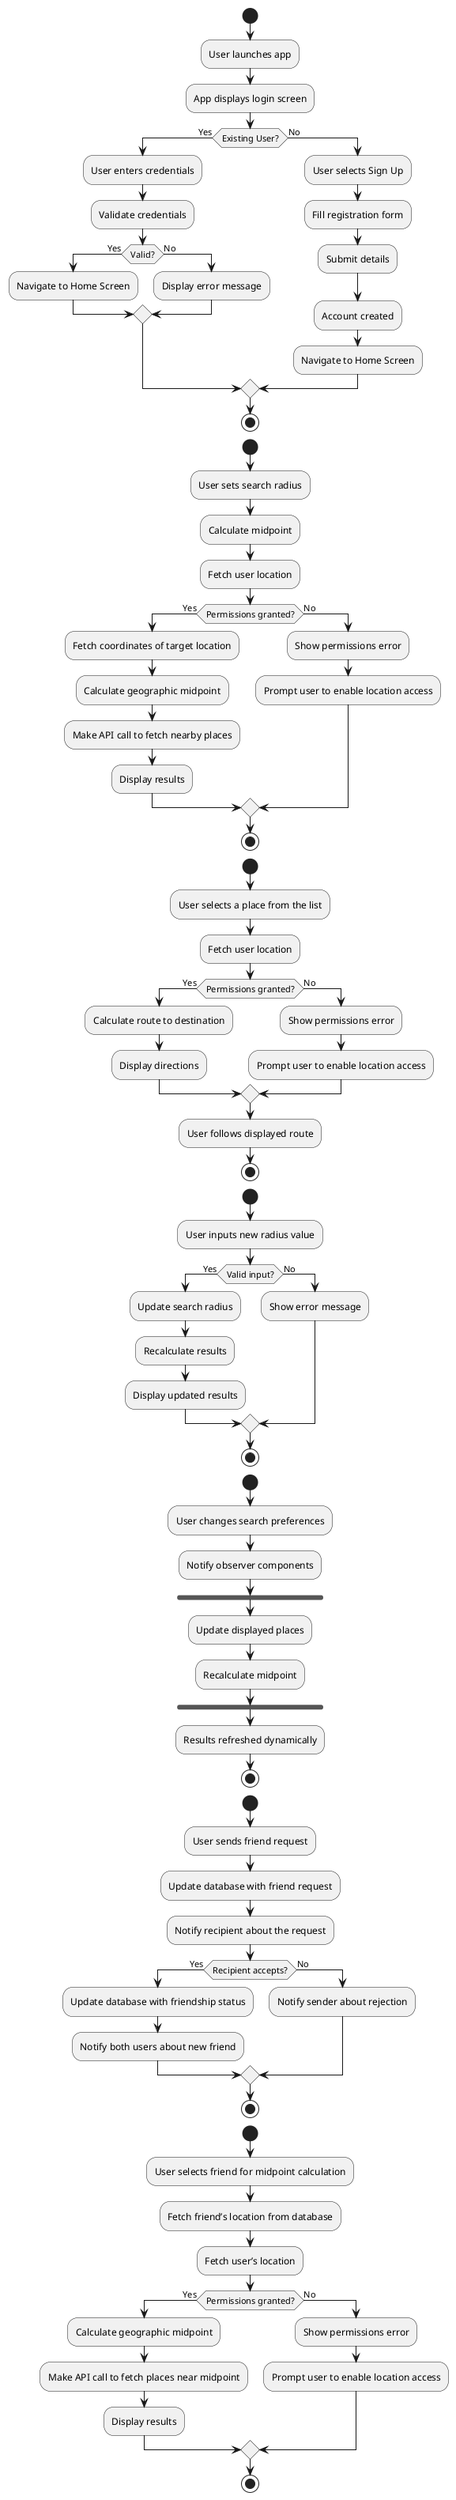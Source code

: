 @startuml

' Diagram 1: User Logging into the App
start
:User launches app;
:App displays login screen;
if (Existing User?) then (Yes)
  :User enters credentials;
  :Validate credentials;
  if (Valid?) then (Yes)
    :Navigate to Home Screen;
  else (No)
    :Display error message;
  endif
else (No)
  :User selects Sign Up;
  :Fill registration form;
  :Submit details;
  :Account created;
  :Navigate to Home Screen;
endif
stop

' Diagram 2: Fetching Nearby Places Based on Midpoint
start
:User sets search radius;
:Calculate midpoint;
:Fetch user location;
if (Permissions granted?) then (Yes)
  :Fetch coordinates of target location;
  :Calculate geographic midpoint;
  :Make API call to fetch nearby places;
  :Display results;
else (No)
  :Show permissions error;
  :Prompt user to enable location access;
endif
stop

' Diagram 3: Navigating to a Selected Place
start
:User selects a place from the list;
:Fetch user location;
if (Permissions granted?) then (Yes)
  :Calculate route to destination;
  :Display directions;
else (No)
  :Show permissions error;
  :Prompt user to enable location access;
endif
:User follows displayed route;
stop

' Diagram 4: Adjusting Search Radius
start
:User inputs new radius value;
if (Valid input?) then (Yes)
  :Update search radius;
  :Recalculate results;
  :Display updated results;
else (No)
  :Show error message;
endif
stop

' Diagram 5: Observer Pattern - Dynamic Updates
start
:User changes search preferences;
:Notify observer components;
fork
  :Update displayed places;
  :Recalculate midpoint;
end fork
:Results refreshed dynamically;
stop

' Diagram 6: Friend Request Management
start
:User sends friend request;
:Update database with friend request;
:Notify recipient about the request;
if (Recipient accepts?) then (Yes)
  :Update database with friendship status;
  :Notify both users about new friend;
else (No)
  :Notify sender about rejection;
endif
stop

' Diagram 7: Midpoint Calculation for Friends
start
:User selects friend for midpoint calculation;
:Fetch friend’s location from database;
:Fetch user’s location;
if (Permissions granted?) then (Yes)
  :Calculate geographic midpoint;
  :Make API call to fetch places near midpoint;
  :Display results;
else (No)
  :Show permissions error;
  :Prompt user to enable location access;
endif
stop

@enduml
